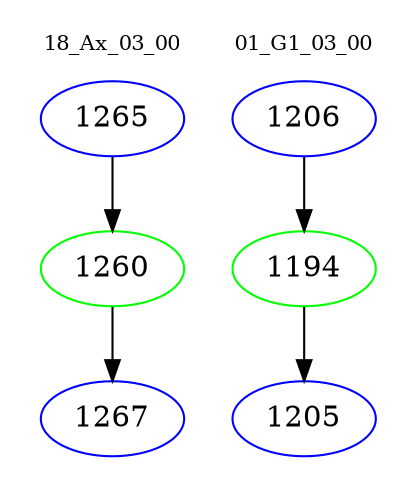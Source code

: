 digraph{
subgraph cluster_0 {
color = white
label = "18_Ax_03_00";
fontsize=10;
T0_1265 [label="1265", color="blue"]
T0_1265 -> T0_1260 [color="black"]
T0_1260 [label="1260", color="green"]
T0_1260 -> T0_1267 [color="black"]
T0_1267 [label="1267", color="blue"]
}
subgraph cluster_1 {
color = white
label = "01_G1_03_00";
fontsize=10;
T1_1206 [label="1206", color="blue"]
T1_1206 -> T1_1194 [color="black"]
T1_1194 [label="1194", color="green"]
T1_1194 -> T1_1205 [color="black"]
T1_1205 [label="1205", color="blue"]
}
}
